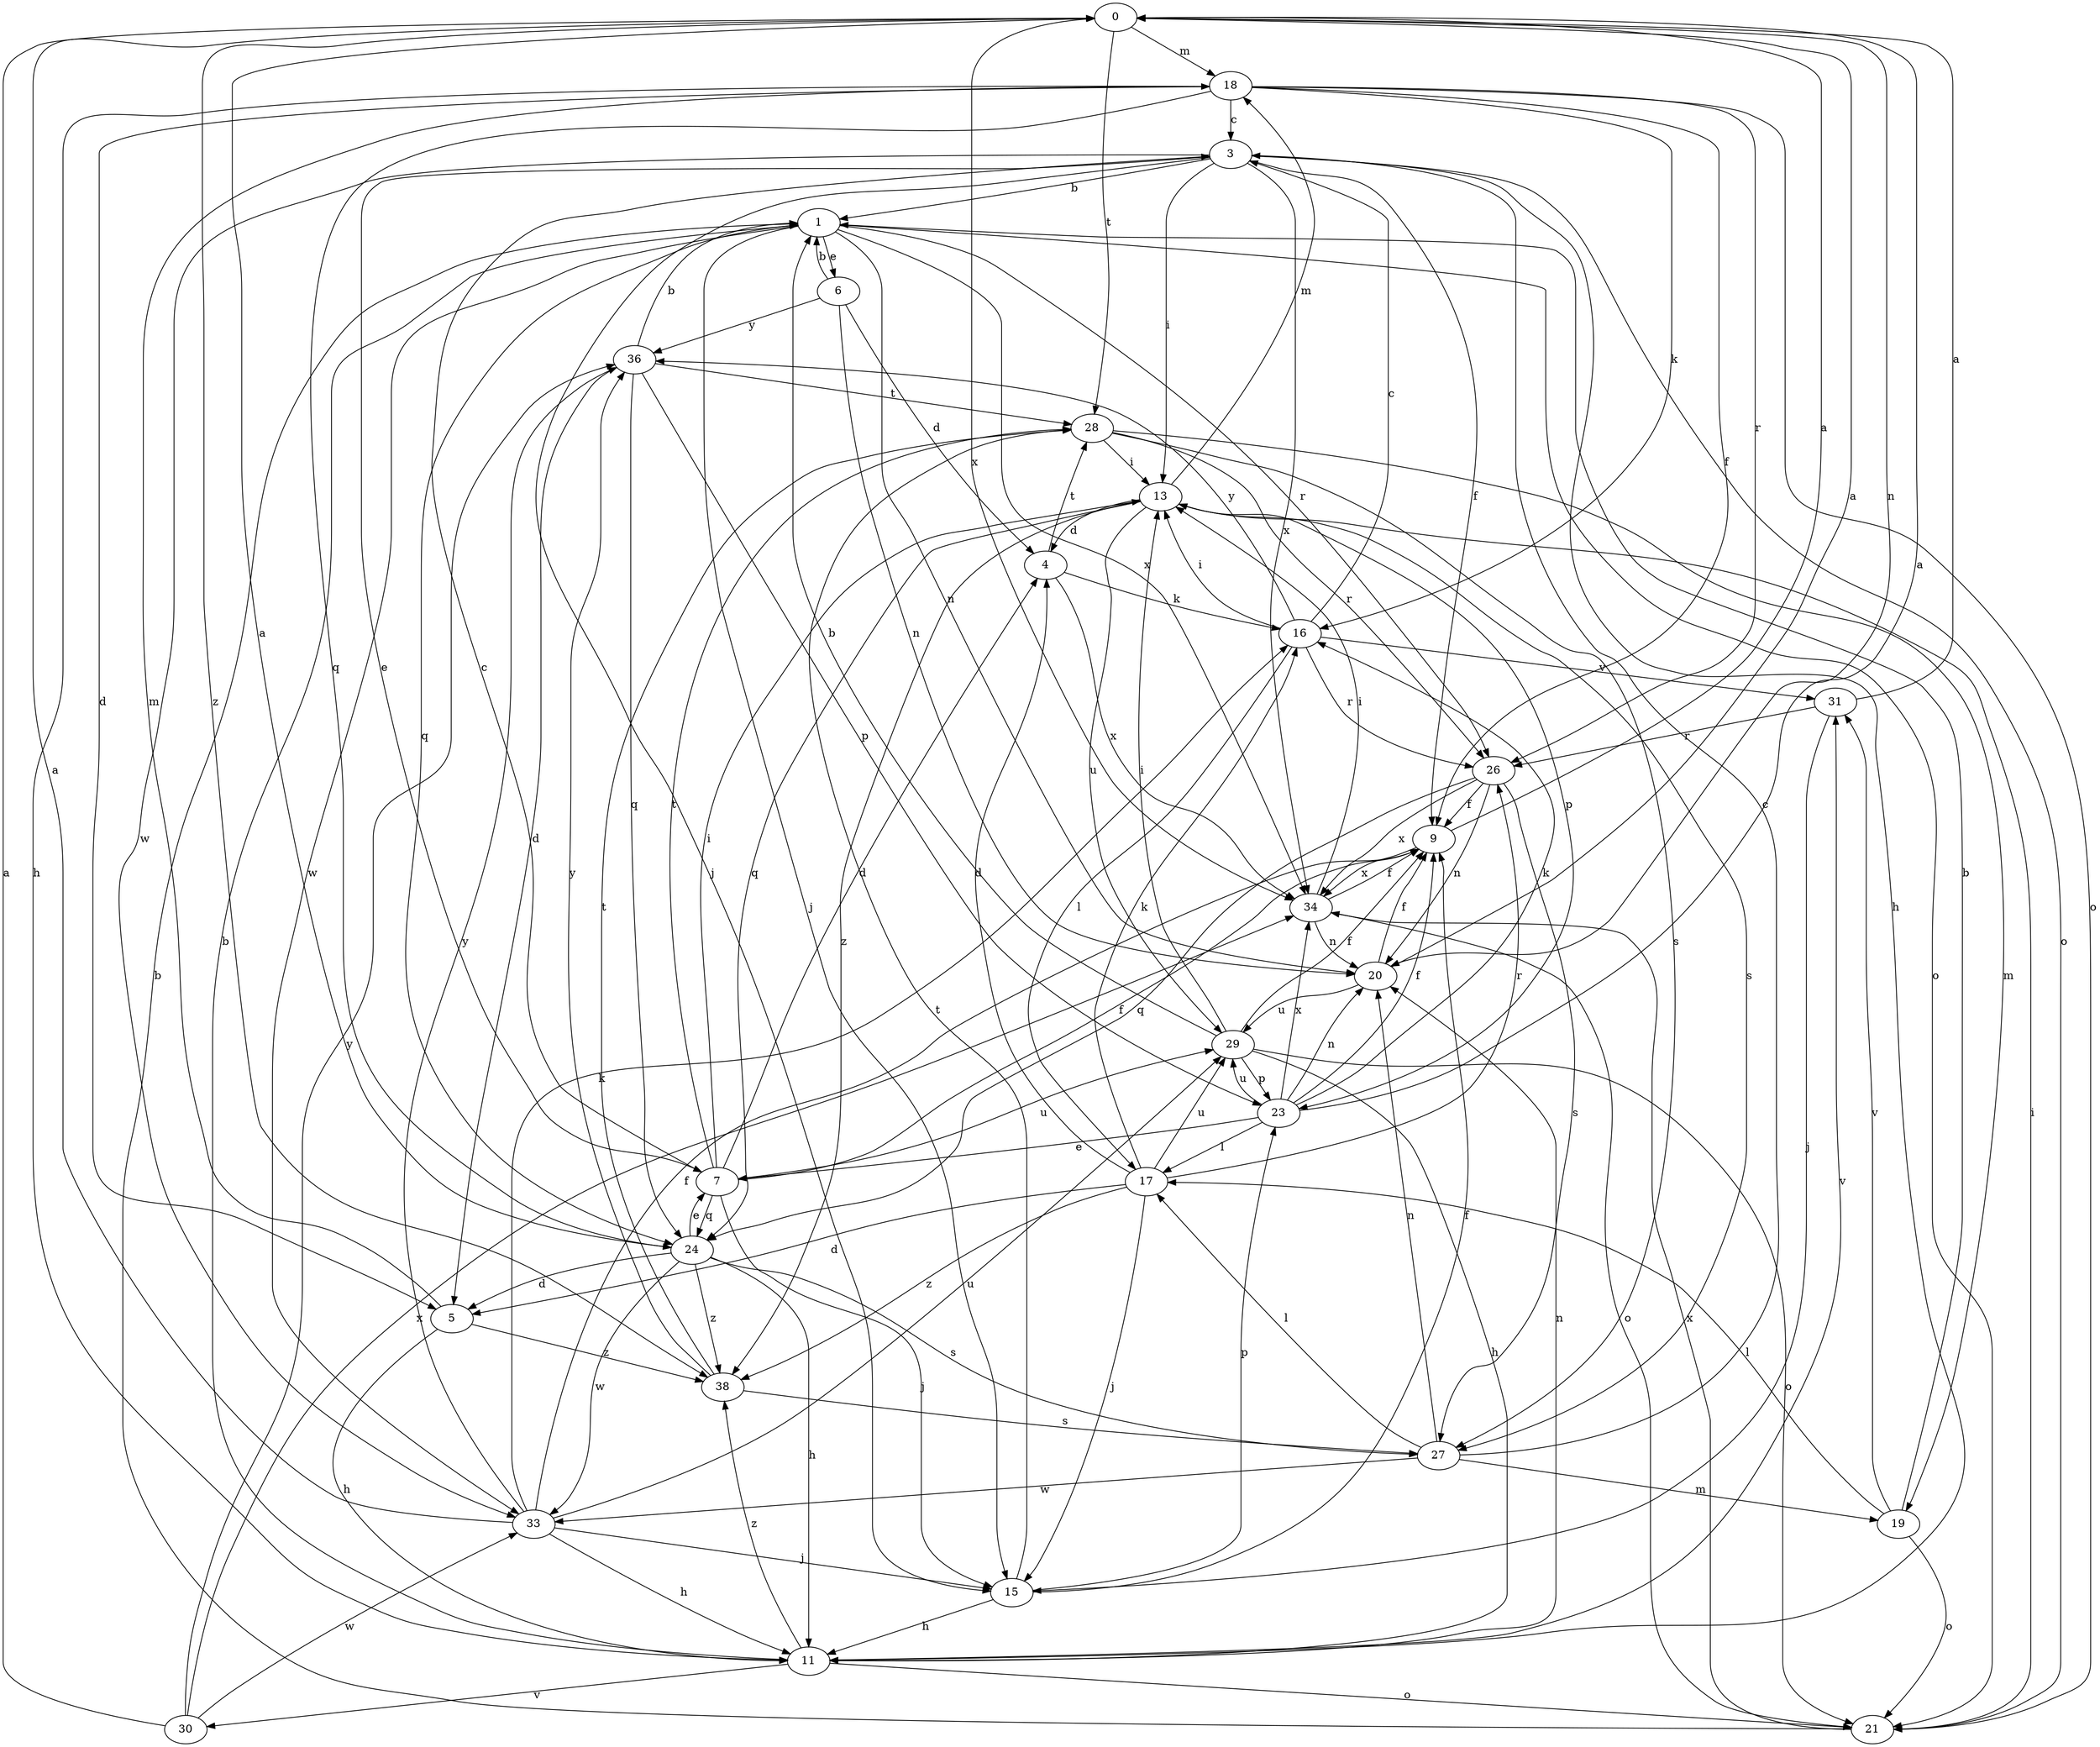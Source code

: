 strict digraph  {
0;
1;
3;
4;
5;
6;
7;
9;
11;
13;
15;
16;
17;
18;
19;
20;
21;
23;
24;
26;
27;
28;
29;
30;
31;
33;
34;
36;
38;
0 -> 18  [label=m];
0 -> 20  [label=n];
0 -> 28  [label=t];
0 -> 34  [label=x];
0 -> 38  [label=z];
1 -> 6  [label=e];
1 -> 15  [label=j];
1 -> 20  [label=n];
1 -> 21  [label=o];
1 -> 24  [label=q];
1 -> 26  [label=r];
1 -> 33  [label=w];
1 -> 34  [label=x];
3 -> 1  [label=b];
3 -> 7  [label=e];
3 -> 9  [label=f];
3 -> 11  [label=h];
3 -> 13  [label=i];
3 -> 15  [label=j];
3 -> 21  [label=o];
3 -> 33  [label=w];
3 -> 34  [label=x];
4 -> 16  [label=k];
4 -> 28  [label=t];
4 -> 34  [label=x];
5 -> 11  [label=h];
5 -> 18  [label=m];
5 -> 38  [label=z];
6 -> 1  [label=b];
6 -> 4  [label=d];
6 -> 20  [label=n];
6 -> 36  [label=y];
7 -> 3  [label=c];
7 -> 4  [label=d];
7 -> 9  [label=f];
7 -> 13  [label=i];
7 -> 15  [label=j];
7 -> 24  [label=q];
7 -> 28  [label=t];
7 -> 29  [label=u];
9 -> 0  [label=a];
9 -> 34  [label=x];
11 -> 1  [label=b];
11 -> 20  [label=n];
11 -> 21  [label=o];
11 -> 30  [label=v];
11 -> 31  [label=v];
11 -> 38  [label=z];
13 -> 4  [label=d];
13 -> 18  [label=m];
13 -> 23  [label=p];
13 -> 24  [label=q];
13 -> 27  [label=s];
13 -> 29  [label=u];
13 -> 38  [label=z];
15 -> 9  [label=f];
15 -> 11  [label=h];
15 -> 23  [label=p];
15 -> 28  [label=t];
16 -> 3  [label=c];
16 -> 13  [label=i];
16 -> 17  [label=l];
16 -> 26  [label=r];
16 -> 31  [label=v];
16 -> 36  [label=y];
17 -> 4  [label=d];
17 -> 5  [label=d];
17 -> 15  [label=j];
17 -> 16  [label=k];
17 -> 26  [label=r];
17 -> 29  [label=u];
17 -> 38  [label=z];
18 -> 3  [label=c];
18 -> 5  [label=d];
18 -> 9  [label=f];
18 -> 11  [label=h];
18 -> 16  [label=k];
18 -> 21  [label=o];
18 -> 24  [label=q];
18 -> 26  [label=r];
19 -> 1  [label=b];
19 -> 17  [label=l];
19 -> 21  [label=o];
19 -> 31  [label=v];
20 -> 0  [label=a];
20 -> 9  [label=f];
20 -> 29  [label=u];
21 -> 1  [label=b];
21 -> 13  [label=i];
21 -> 34  [label=x];
23 -> 0  [label=a];
23 -> 7  [label=e];
23 -> 9  [label=f];
23 -> 16  [label=k];
23 -> 17  [label=l];
23 -> 20  [label=n];
23 -> 29  [label=u];
23 -> 34  [label=x];
24 -> 0  [label=a];
24 -> 5  [label=d];
24 -> 7  [label=e];
24 -> 11  [label=h];
24 -> 27  [label=s];
24 -> 33  [label=w];
24 -> 38  [label=z];
26 -> 9  [label=f];
26 -> 20  [label=n];
26 -> 24  [label=q];
26 -> 27  [label=s];
26 -> 34  [label=x];
27 -> 3  [label=c];
27 -> 17  [label=l];
27 -> 19  [label=m];
27 -> 20  [label=n];
27 -> 33  [label=w];
28 -> 13  [label=i];
28 -> 19  [label=m];
28 -> 26  [label=r];
28 -> 27  [label=s];
29 -> 1  [label=b];
29 -> 9  [label=f];
29 -> 11  [label=h];
29 -> 13  [label=i];
29 -> 21  [label=o];
29 -> 23  [label=p];
30 -> 0  [label=a];
30 -> 33  [label=w];
30 -> 34  [label=x];
30 -> 36  [label=y];
31 -> 0  [label=a];
31 -> 15  [label=j];
31 -> 26  [label=r];
33 -> 0  [label=a];
33 -> 9  [label=f];
33 -> 11  [label=h];
33 -> 15  [label=j];
33 -> 16  [label=k];
33 -> 29  [label=u];
33 -> 36  [label=y];
34 -> 9  [label=f];
34 -> 13  [label=i];
34 -> 20  [label=n];
34 -> 21  [label=o];
36 -> 1  [label=b];
36 -> 5  [label=d];
36 -> 23  [label=p];
36 -> 24  [label=q];
36 -> 28  [label=t];
38 -> 27  [label=s];
38 -> 28  [label=t];
38 -> 36  [label=y];
}
